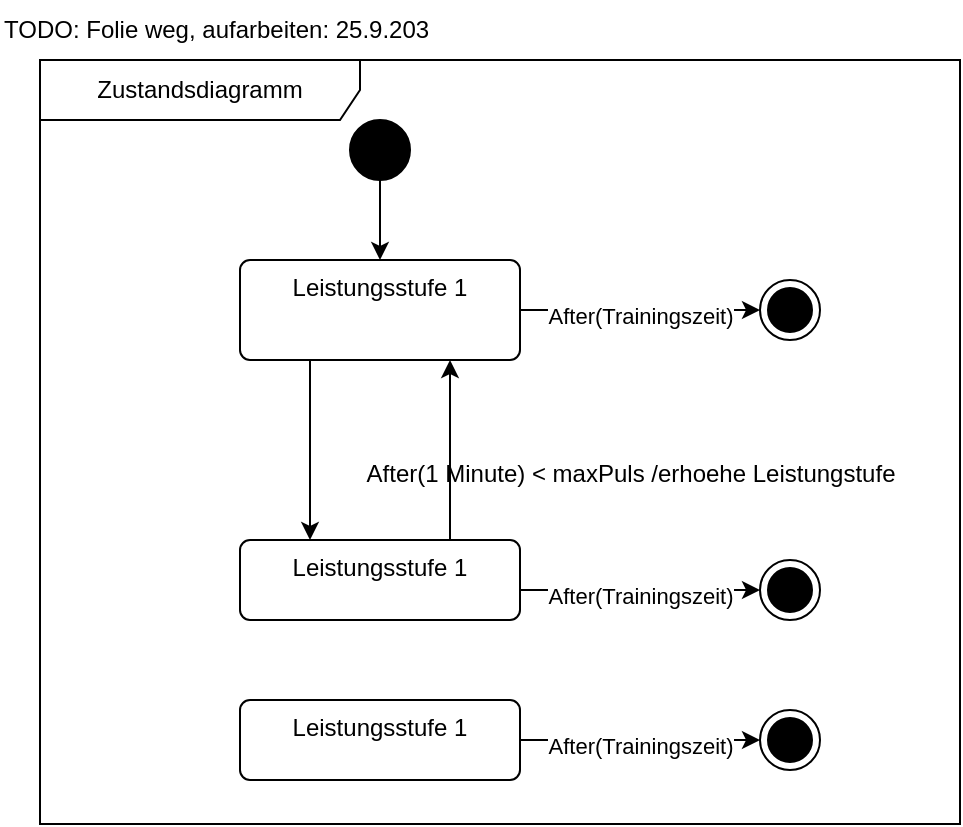 <mxfile>
    <diagram id="CY3-q09O7pTNB332eqwW" name="Page-1">
        <mxGraphModel dx="1112" dy="639" grid="1" gridSize="10" guides="1" tooltips="1" connect="1" arrows="1" fold="1" page="1" pageScale="1" pageWidth="850" pageHeight="1100" math="0" shadow="0">
            <root>
                <mxCell id="0"/>
                <mxCell id="1" parent="0"/>
                <mxCell id="3" value="Zustandsdiagramm" style="shape=umlFrame;whiteSpace=wrap;html=1;pointerEvents=0;recursiveResize=0;container=1;collapsible=0;width=160;" vertex="1" parent="1">
                    <mxGeometry x="20" y="168" width="460" height="382" as="geometry"/>
                </mxCell>
                <mxCell id="5" value="Leistungsstufe 1" style="html=1;align=center;verticalAlign=top;rounded=1;absoluteArcSize=1;arcSize=10;dashed=0;whiteSpace=wrap;" vertex="1" parent="3">
                    <mxGeometry x="100" y="320" width="140" height="40" as="geometry"/>
                </mxCell>
                <mxCell id="13" style="edgeStyle=none;html=1;exitX=0.75;exitY=0;exitDx=0;exitDy=0;entryX=0.75;entryY=1;entryDx=0;entryDy=0;" edge="1" parent="3" source="4" target="2">
                    <mxGeometry relative="1" as="geometry"/>
                </mxCell>
                <mxCell id="4" value="Leistungsstufe 1" style="html=1;align=center;verticalAlign=top;rounded=1;absoluteArcSize=1;arcSize=10;dashed=0;whiteSpace=wrap;" vertex="1" parent="3">
                    <mxGeometry x="100" y="240" width="140" height="40" as="geometry"/>
                </mxCell>
                <mxCell id="10" style="edgeStyle=none;html=1;exitX=1;exitY=0.5;exitDx=0;exitDy=0;entryX=0;entryY=0.5;entryDx=0;entryDy=0;" edge="1" parent="3" source="2" target="9">
                    <mxGeometry relative="1" as="geometry"/>
                </mxCell>
                <mxCell id="11" value="After(Trainingszeit)" style="edgeLabel;html=1;align=center;verticalAlign=middle;resizable=0;points=[];" vertex="1" connectable="0" parent="10">
                    <mxGeometry x="-0.4" y="-3" relative="1" as="geometry">
                        <mxPoint x="24" as="offset"/>
                    </mxGeometry>
                </mxCell>
                <mxCell id="12" style="edgeStyle=none;html=1;exitX=0.25;exitY=1;exitDx=0;exitDy=0;entryX=0.25;entryY=0;entryDx=0;entryDy=0;" edge="1" parent="3" source="2" target="4">
                    <mxGeometry relative="1" as="geometry"/>
                </mxCell>
                <mxCell id="2" value="Leistungsstufe 1" style="html=1;align=center;verticalAlign=top;rounded=1;absoluteArcSize=1;arcSize=10;dashed=0;whiteSpace=wrap;" vertex="1" parent="3">
                    <mxGeometry x="100" y="100" width="140" height="50" as="geometry"/>
                </mxCell>
                <mxCell id="7" style="edgeStyle=none;html=1;exitX=0.5;exitY=1;exitDx=0;exitDy=0;entryX=0.5;entryY=0;entryDx=0;entryDy=0;" edge="1" parent="3" source="6" target="2">
                    <mxGeometry relative="1" as="geometry"/>
                </mxCell>
                <mxCell id="6" value="" style="ellipse;fillColor=strokeColor;html=1;" vertex="1" parent="3">
                    <mxGeometry x="155" y="30" width="30" height="30" as="geometry"/>
                </mxCell>
                <mxCell id="9" value="" style="ellipse;html=1;shape=endState;fillColor=strokeColor;" vertex="1" parent="3">
                    <mxGeometry x="360" y="110" width="30" height="30" as="geometry"/>
                </mxCell>
                <mxCell id="15" value="" style="ellipse;html=1;shape=endState;fillColor=strokeColor;" vertex="1" parent="3">
                    <mxGeometry x="360" y="250" width="30" height="30" as="geometry"/>
                </mxCell>
                <mxCell id="16" style="edgeStyle=none;html=1;exitX=1;exitY=0.5;exitDx=0;exitDy=0;entryX=0;entryY=0.5;entryDx=0;entryDy=0;" edge="1" target="15" parent="3">
                    <mxGeometry relative="1" as="geometry">
                        <mxPoint x="240" y="265" as="sourcePoint"/>
                    </mxGeometry>
                </mxCell>
                <mxCell id="17" value="After(Trainingszeit)" style="edgeLabel;html=1;align=center;verticalAlign=middle;resizable=0;points=[];" vertex="1" connectable="0" parent="16">
                    <mxGeometry x="-0.4" y="-3" relative="1" as="geometry">
                        <mxPoint x="24" as="offset"/>
                    </mxGeometry>
                </mxCell>
                <mxCell id="18" value="" style="ellipse;html=1;shape=endState;fillColor=strokeColor;" vertex="1" parent="3">
                    <mxGeometry x="360" y="325" width="30" height="30" as="geometry"/>
                </mxCell>
                <mxCell id="19" style="edgeStyle=none;html=1;exitX=1;exitY=0.5;exitDx=0;exitDy=0;entryX=0;entryY=0.5;entryDx=0;entryDy=0;" edge="1" target="18" parent="3">
                    <mxGeometry relative="1" as="geometry">
                        <mxPoint x="240" y="340" as="sourcePoint"/>
                    </mxGeometry>
                </mxCell>
                <mxCell id="20" value="After(Trainingszeit)" style="edgeLabel;html=1;align=center;verticalAlign=middle;resizable=0;points=[];" vertex="1" connectable="0" parent="19">
                    <mxGeometry x="-0.4" y="-3" relative="1" as="geometry">
                        <mxPoint x="24" as="offset"/>
                    </mxGeometry>
                </mxCell>
                <mxCell id="14" value="After(1 Minute) &amp;lt; maxPuls /erhoehe Leistungstufe" style="text;html=1;align=center;verticalAlign=middle;resizable=0;points=[];autosize=1;strokeColor=none;fillColor=none;" vertex="1" parent="3">
                    <mxGeometry x="150" y="192" width="290" height="30" as="geometry"/>
                </mxCell>
                <mxCell id="21" value="TODO: Folie weg, aufarbeiten: 25.9.203" style="text;html=1;align=left;verticalAlign=middle;resizable=0;points=[];autosize=1;strokeColor=none;fillColor=none;" vertex="1" parent="1">
                    <mxGeometry y="138" width="250" height="30" as="geometry"/>
                </mxCell>
            </root>
        </mxGraphModel>
    </diagram>
</mxfile>